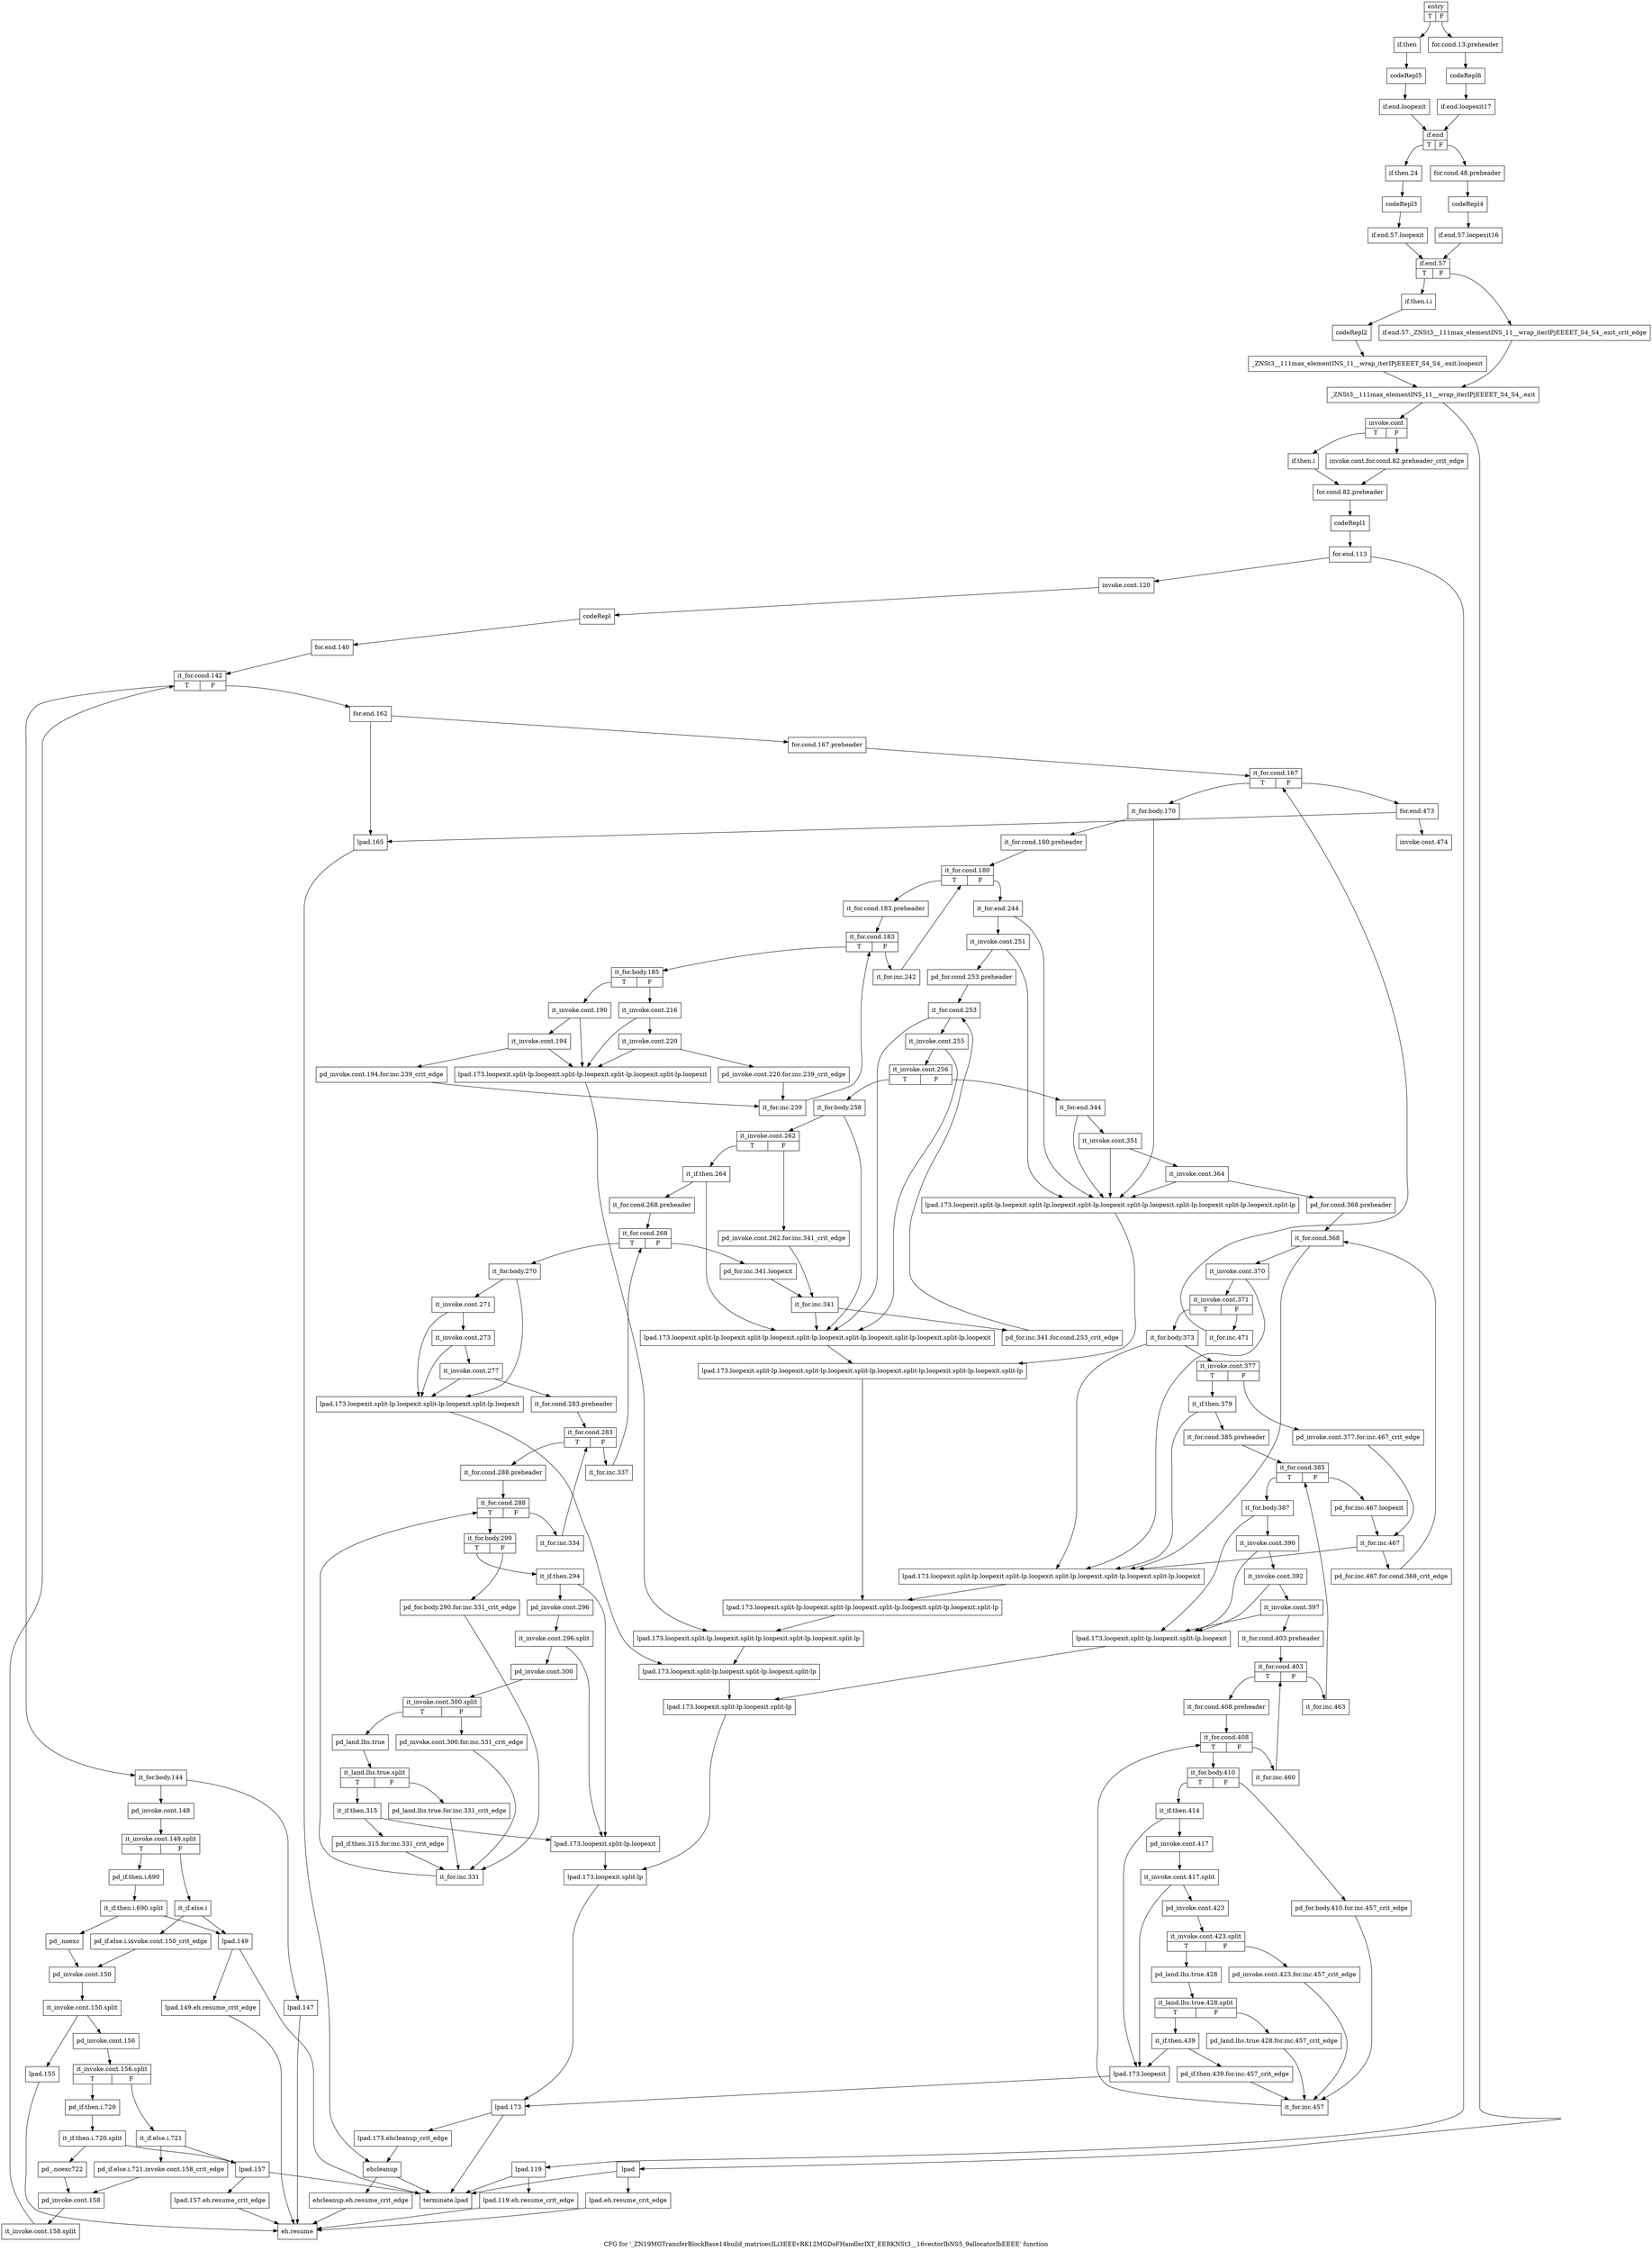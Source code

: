 digraph "CFG for '_ZN19MGTransferBlockBase14build_matricesILi3EEEvRK12MGDoFHandlerIXT_EERKNSt3__16vectorIbNS5_9allocatorIbEEEE' function" {
	label="CFG for '_ZN19MGTransferBlockBase14build_matricesILi3EEEvRK12MGDoFHandlerIXT_EERKNSt3__16vectorIbNS5_9allocatorIbEEEE' function";

	Node0x6531690 [shape=record,label="{entry|{<s0>T|<s1>F}}"];
	Node0x6531690:s0 -> Node0x6534680;
	Node0x6531690:s1 -> Node0x6534630;
	Node0x6534630 [shape=record,label="{for.cond.13.preheader}"];
	Node0x6534630 -> Node0x6534720;
	Node0x6534680 [shape=record,label="{if.then}"];
	Node0x6534680 -> Node0x65346d0;
	Node0x65346d0 [shape=record,label="{codeRepl5}"];
	Node0x65346d0 -> Node0x6534770;
	Node0x6534720 [shape=record,label="{codeRepl6}"];
	Node0x6534720 -> Node0x65347c0;
	Node0x6534770 [shape=record,label="{if.end.loopexit}"];
	Node0x6534770 -> Node0x6534810;
	Node0x65347c0 [shape=record,label="{if.end.loopexit17}"];
	Node0x65347c0 -> Node0x6534810;
	Node0x6534810 [shape=record,label="{if.end|{<s0>T|<s1>F}}"];
	Node0x6534810:s0 -> Node0x65348b0;
	Node0x6534810:s1 -> Node0x6534860;
	Node0x6534860 [shape=record,label="{for.cond.48.preheader}"];
	Node0x6534860 -> Node0x6534950;
	Node0x65348b0 [shape=record,label="{if.then.24}"];
	Node0x65348b0 -> Node0x6534900;
	Node0x6534900 [shape=record,label="{codeRepl3}"];
	Node0x6534900 -> Node0x65349a0;
	Node0x6534950 [shape=record,label="{codeRepl4}"];
	Node0x6534950 -> Node0x65349f0;
	Node0x65349a0 [shape=record,label="{if.end.57.loopexit}"];
	Node0x65349a0 -> Node0x6534a40;
	Node0x65349f0 [shape=record,label="{if.end.57.loopexit16}"];
	Node0x65349f0 -> Node0x6534a40;
	Node0x6534a40 [shape=record,label="{if.end.57|{<s0>T|<s1>F}}"];
	Node0x6534a40:s0 -> Node0x6534ae0;
	Node0x6534a40:s1 -> Node0x6534a90;
	Node0x6534a90 [shape=record,label="{if.end.57._ZNSt3__111max_elementINS_11__wrap_iterIPjEEEET_S4_S4_.exit_crit_edge}"];
	Node0x6534a90 -> Node0x6534bd0;
	Node0x6534ae0 [shape=record,label="{if.then.i.i}"];
	Node0x6534ae0 -> Node0x6534b30;
	Node0x6534b30 [shape=record,label="{codeRepl2}"];
	Node0x6534b30 -> Node0x6534b80;
	Node0x6534b80 [shape=record,label="{_ZNSt3__111max_elementINS_11__wrap_iterIPjEEEET_S4_S4_.exit.loopexit}"];
	Node0x6534b80 -> Node0x6534bd0;
	Node0x6534bd0 [shape=record,label="{_ZNSt3__111max_elementINS_11__wrap_iterIPjEEEET_S4_S4_.exit}"];
	Node0x6534bd0 -> Node0x6534c20;
	Node0x6534bd0 -> Node0x6534db0;
	Node0x6534c20 [shape=record,label="{invoke.cont|{<s0>T|<s1>F}}"];
	Node0x6534c20:s0 -> Node0x6534cc0;
	Node0x6534c20:s1 -> Node0x6534c70;
	Node0x6534c70 [shape=record,label="{invoke.cont.for.cond.82.preheader_crit_edge}"];
	Node0x6534c70 -> Node0x6534d10;
	Node0x6534cc0 [shape=record,label="{if.then.i}"];
	Node0x6534cc0 -> Node0x6534d10;
	Node0x6534d10 [shape=record,label="{for.cond.82.preheader}"];
	Node0x6534d10 -> Node0x6534d60;
	Node0x6534d60 [shape=record,label="{codeRepl1}"];
	Node0x6534d60 -> Node0x6534e50;
	Node0x6534db0 [shape=record,label="{lpad}"];
	Node0x6534db0 -> Node0x6534e00;
	Node0x6534db0 -> Node0x65379c0;
	Node0x6534e00 [shape=record,label="{lpad.eh.resume_crit_edge}"];
	Node0x6534e00 -> Node0x6537970;
	Node0x6534e50 [shape=record,label="{for.end.113}"];
	Node0x6534e50 -> Node0x6534ea0;
	Node0x6534e50 -> Node0x6534f40;
	Node0x6534ea0 [shape=record,label="{invoke.cont.120}"];
	Node0x6534ea0 -> Node0x6534ef0;
	Node0x6534ef0 [shape=record,label="{codeRepl}"];
	Node0x6534ef0 -> Node0x6534fe0;
	Node0x6534f40 [shape=record,label="{lpad.119}"];
	Node0x6534f40 -> Node0x6534f90;
	Node0x6534f40 -> Node0x65379c0;
	Node0x6534f90 [shape=record,label="{lpad.119.eh.resume_crit_edge}"];
	Node0x6534f90 -> Node0x6537970;
	Node0x6534fe0 [shape=record,label="{for.end.140}"];
	Node0x6534fe0 -> Node0x6535030;
	Node0x6535030 [shape=record,label="{it_for.cond.142|{<s0>T|<s1>F}}"];
	Node0x6535030:s0 -> Node0x6535080;
	Node0x6535030:s1 -> Node0x6535670;
	Node0x6535080 [shape=record,label="{it_for.body.144}"];
	Node0x6535080 -> Node0x65350d0;
	Node0x6535080 -> Node0x6535490;
	Node0x65350d0 [shape=record,label="{pd_invoke.cont.148}"];
	Node0x65350d0 -> Node0xada9490;
	Node0xada9490 [shape=record,label="{it_invoke.cont.148.split|{<s0>T|<s1>F}}"];
	Node0xada9490:s0 -> Node0x6535120;
	Node0xada9490:s1 -> Node0x65351c0;
	Node0x6535120 [shape=record,label="{pd_if.then.i.690}"];
	Node0x6535120 -> Node0xada9a40;
	Node0xada9a40 [shape=record,label="{it_if.then.i.690.split}"];
	Node0xada9a40 -> Node0x6535170;
	Node0xada9a40 -> Node0x65354e0;
	Node0x6535170 [shape=record,label="{pd_.noexc}"];
	Node0x6535170 -> Node0x6535260;
	Node0x65351c0 [shape=record,label="{it_if.else.i}"];
	Node0x65351c0 -> Node0x6535210;
	Node0x65351c0 -> Node0x65354e0;
	Node0x6535210 [shape=record,label="{pd_if.else.i.invoke.cont.150_crit_edge}"];
	Node0x6535210 -> Node0x6535260;
	Node0x6535260 [shape=record,label="{pd_invoke.cont.150}"];
	Node0x6535260 -> Node0xada8790;
	Node0xada8790 [shape=record,label="{it_invoke.cont.150.split}"];
	Node0xada8790 -> Node0x65352b0;
	Node0xada8790 -> Node0x6535580;
	Node0x65352b0 [shape=record,label="{pd_invoke.cont.156}"];
	Node0x65352b0 -> Node0xada9c90;
	Node0xada9c90 [shape=record,label="{it_invoke.cont.156.split|{<s0>T|<s1>F}}"];
	Node0xada9c90:s0 -> Node0x6535300;
	Node0xada9c90:s1 -> Node0x65353a0;
	Node0x6535300 [shape=record,label="{pd_if.then.i.720}"];
	Node0x6535300 -> Node0xada9e10;
	Node0xada9e10 [shape=record,label="{it_if.then.i.720.split}"];
	Node0xada9e10 -> Node0x6535350;
	Node0xada9e10 -> Node0x65355d0;
	Node0x6535350 [shape=record,label="{pd_.noexc722}"];
	Node0x6535350 -> Node0x6535440;
	Node0x65353a0 [shape=record,label="{it_if.else.i.721}"];
	Node0x65353a0 -> Node0x65353f0;
	Node0x65353a0 -> Node0x65355d0;
	Node0x65353f0 [shape=record,label="{pd_if.else.i.721.invoke.cont.158_crit_edge}"];
	Node0x65353f0 -> Node0x6535440;
	Node0x6535440 [shape=record,label="{pd_invoke.cont.158}"];
	Node0x6535440 -> Node0xada9f80;
	Node0xada9f80 [shape=record,label="{it_invoke.cont.158.split}"];
	Node0xada9f80 -> Node0x6535030;
	Node0x6535490 [shape=record,label="{lpad.147}"];
	Node0x6535490 -> Node0x6537970;
	Node0x65354e0 [shape=record,label="{lpad.149}"];
	Node0x65354e0 -> Node0x6535530;
	Node0x65354e0 -> Node0x65379c0;
	Node0x6535530 [shape=record,label="{lpad.149.eh.resume_crit_edge}"];
	Node0x6535530 -> Node0x6537970;
	Node0x6535580 [shape=record,label="{lpad.155}"];
	Node0x6535580 -> Node0x6537970;
	Node0x65355d0 [shape=record,label="{lpad.157}"];
	Node0x65355d0 -> Node0x6535620;
	Node0x65355d0 -> Node0x65379c0;
	Node0x6535620 [shape=record,label="{lpad.157.eh.resume_crit_edge}"];
	Node0x6535620 -> Node0x6537970;
	Node0x6535670 [shape=record,label="{for.end.162}"];
	Node0x6535670 -> Node0x65356c0;
	Node0x6535670 -> Node0x6535a30;
	Node0x65356c0 [shape=record,label="{for.cond.167.preheader}"];
	Node0x65356c0 -> Node0x6535710;
	Node0x6535710 [shape=record,label="{it_for.cond.167|{<s0>T|<s1>F}}"];
	Node0x6535710:s0 -> Node0x6535760;
	Node0x6535710:s1 -> Node0x6537830;
	Node0x6535760 [shape=record,label="{it_for.body.170}"];
	Node0x6535760 -> Node0x65357b0;
	Node0x6535760 -> Node0x6535cb0;
	Node0x65357b0 [shape=record,label="{it_for.cond.180.preheader}"];
	Node0x65357b0 -> Node0x6535800;
	Node0x6535800 [shape=record,label="{it_for.cond.180|{<s0>T|<s1>F}}"];
	Node0x6535800:s0 -> Node0x6535850;
	Node0x6535800:s1 -> Node0x6536110;
	Node0x6535850 [shape=record,label="{it_for.cond.183.preheader}"];
	Node0x6535850 -> Node0x65358a0;
	Node0x65358a0 [shape=record,label="{it_for.cond.183|{<s0>T|<s1>F}}"];
	Node0x65358a0:s0 -> Node0x65358f0;
	Node0x65358a0:s1 -> Node0x65360c0;
	Node0x65358f0 [shape=record,label="{it_for.body.185|{<s0>T|<s1>F}}"];
	Node0x65358f0:s0 -> Node0x6535940;
	Node0x65358f0:s1 -> Node0x6535f80;
	Node0x6535940 [shape=record,label="{it_invoke.cont.190}"];
	Node0x6535940 -> Node0x6535990;
	Node0x6535940 -> Node0x6535bc0;
	Node0x6535990 [shape=record,label="{it_invoke.cont.194}"];
	Node0x6535990 -> Node0x65359e0;
	Node0x6535990 -> Node0x6535bc0;
	Node0x65359e0 [shape=record,label="{pd_invoke.cont.194.for.inc.239_crit_edge}"];
	Node0x65359e0 -> Node0x6536070;
	Node0x6535a30 [shape=record,label="{lpad.165}"];
	Node0x6535a30 -> Node0x65378d0;
	Node0x6535a80 [shape=record,label="{lpad.173.loopexit}"];
	Node0x6535a80 -> Node0x6535ee0;
	Node0x6535ad0 [shape=record,label="{lpad.173.loopexit.split-lp.loopexit}"];
	Node0x6535ad0 -> Node0x6535e90;
	Node0x6535b20 [shape=record,label="{lpad.173.loopexit.split-lp.loopexit.split-lp.loopexit}"];
	Node0x6535b20 -> Node0x6535e40;
	Node0x6535b70 [shape=record,label="{lpad.173.loopexit.split-lp.loopexit.split-lp.loopexit.split-lp.loopexit}"];
	Node0x6535b70 -> Node0x6535df0;
	Node0x6535bc0 [shape=record,label="{lpad.173.loopexit.split-lp.loopexit.split-lp.loopexit.split-lp.loopexit.split-lp.loopexit}"];
	Node0x6535bc0 -> Node0x6535da0;
	Node0x6535c10 [shape=record,label="{lpad.173.loopexit.split-lp.loopexit.split-lp.loopexit.split-lp.loopexit.split-lp.loopexit.split-lp.loopexit}"];
	Node0x6535c10 -> Node0x6535d50;
	Node0x6535c60 [shape=record,label="{lpad.173.loopexit.split-lp.loopexit.split-lp.loopexit.split-lp.loopexit.split-lp.loopexit.split-lp.loopexit.split-lp.loopexit}"];
	Node0x6535c60 -> Node0x6535d00;
	Node0x6535cb0 [shape=record,label="{lpad.173.loopexit.split-lp.loopexit.split-lp.loopexit.split-lp.loopexit.split-lp.loopexit.split-lp.loopexit.split-lp.loopexit.split-lp}"];
	Node0x6535cb0 -> Node0x6535d00;
	Node0x6535d00 [shape=record,label="{lpad.173.loopexit.split-lp.loopexit.split-lp.loopexit.split-lp.loopexit.split-lp.loopexit.split-lp.loopexit.split-lp}"];
	Node0x6535d00 -> Node0x6535d50;
	Node0x6535d50 [shape=record,label="{lpad.173.loopexit.split-lp.loopexit.split-lp.loopexit.split-lp.loopexit.split-lp.loopexit.split-lp}"];
	Node0x6535d50 -> Node0x6535da0;
	Node0x6535da0 [shape=record,label="{lpad.173.loopexit.split-lp.loopexit.split-lp.loopexit.split-lp.loopexit.split-lp}"];
	Node0x6535da0 -> Node0x6535df0;
	Node0x6535df0 [shape=record,label="{lpad.173.loopexit.split-lp.loopexit.split-lp.loopexit.split-lp}"];
	Node0x6535df0 -> Node0x6535e40;
	Node0x6535e40 [shape=record,label="{lpad.173.loopexit.split-lp.loopexit.split-lp}"];
	Node0x6535e40 -> Node0x6535e90;
	Node0x6535e90 [shape=record,label="{lpad.173.loopexit.split-lp}"];
	Node0x6535e90 -> Node0x6535ee0;
	Node0x6535ee0 [shape=record,label="{lpad.173}"];
	Node0x6535ee0 -> Node0x6535f30;
	Node0x6535ee0 -> Node0x65379c0;
	Node0x6535f30 [shape=record,label="{lpad.173.ehcleanup_crit_edge}"];
	Node0x6535f30 -> Node0x65378d0;
	Node0x6535f80 [shape=record,label="{it_invoke.cont.216}"];
	Node0x6535f80 -> Node0x6535fd0;
	Node0x6535f80 -> Node0x6535bc0;
	Node0x6535fd0 [shape=record,label="{it_invoke.cont.220}"];
	Node0x6535fd0 -> Node0x6536020;
	Node0x6535fd0 -> Node0x6535bc0;
	Node0x6536020 [shape=record,label="{pd_invoke.cont.220.for.inc.239_crit_edge}"];
	Node0x6536020 -> Node0x6536070;
	Node0x6536070 [shape=record,label="{it_for.inc.239}"];
	Node0x6536070 -> Node0x65358a0;
	Node0x65360c0 [shape=record,label="{it_for.inc.242}"];
	Node0x65360c0 -> Node0x6535800;
	Node0x6536110 [shape=record,label="{it_for.end.244}"];
	Node0x6536110 -> Node0x6536160;
	Node0x6536110 -> Node0x6535cb0;
	Node0x6536160 [shape=record,label="{it_invoke.cont.251}"];
	Node0x6536160 -> Node0x65361b0;
	Node0x6536160 -> Node0x6535cb0;
	Node0x65361b0 [shape=record,label="{pd_for.cond.253.preheader}"];
	Node0x65361b0 -> Node0x6536200;
	Node0x6536200 [shape=record,label="{it_for.cond.253}"];
	Node0x6536200 -> Node0x6536250;
	Node0x6536200 -> Node0x6535c60;
	Node0x6536250 [shape=record,label="{it_invoke.cont.255}"];
	Node0x6536250 -> Node0x65362a0;
	Node0x6536250 -> Node0x6535c60;
	Node0x65362a0 [shape=record,label="{it_invoke.cont.256|{<s0>T|<s1>F}}"];
	Node0x65362a0:s0 -> Node0x65362f0;
	Node0x65362a0:s1 -> Node0x6536c50;
	Node0x65362f0 [shape=record,label="{it_for.body.258}"];
	Node0x65362f0 -> Node0x6536340;
	Node0x65362f0 -> Node0x6535c60;
	Node0x6536340 [shape=record,label="{it_invoke.cont.262|{<s0>T|<s1>F}}"];
	Node0x6536340:s0 -> Node0x65363e0;
	Node0x6536340:s1 -> Node0x6536390;
	Node0x6536390 [shape=record,label="{pd_invoke.cont.262.for.inc.341_crit_edge}"];
	Node0x6536390 -> Node0x6536bb0;
	Node0x65363e0 [shape=record,label="{it_if.then.264}"];
	Node0x65363e0 -> Node0x6536430;
	Node0x65363e0 -> Node0x6535c60;
	Node0x6536430 [shape=record,label="{it_for.cond.268.preheader}"];
	Node0x6536430 -> Node0x6536480;
	Node0x6536480 [shape=record,label="{it_for.cond.268|{<s0>T|<s1>F}}"];
	Node0x6536480:s0 -> Node0x65364d0;
	Node0x6536480:s1 -> Node0x6536b60;
	Node0x65364d0 [shape=record,label="{it_for.body.270}"];
	Node0x65364d0 -> Node0x6536520;
	Node0x65364d0 -> Node0x6535b70;
	Node0x6536520 [shape=record,label="{it_invoke.cont.271}"];
	Node0x6536520 -> Node0x6536570;
	Node0x6536520 -> Node0x6535b70;
	Node0x6536570 [shape=record,label="{it_invoke.cont.273}"];
	Node0x6536570 -> Node0x65365c0;
	Node0x6536570 -> Node0x6535b70;
	Node0x65365c0 [shape=record,label="{it_invoke.cont.277}"];
	Node0x65365c0 -> Node0x6536610;
	Node0x65365c0 -> Node0x6535b70;
	Node0x6536610 [shape=record,label="{it_for.cond.283.preheader}"];
	Node0x6536610 -> Node0x6536660;
	Node0x6536660 [shape=record,label="{it_for.cond.283|{<s0>T|<s1>F}}"];
	Node0x6536660:s0 -> Node0x65366b0;
	Node0x6536660:s1 -> Node0x6536b10;
	Node0x65366b0 [shape=record,label="{it_for.cond.288.preheader}"];
	Node0x65366b0 -> Node0x6536700;
	Node0x6536700 [shape=record,label="{it_for.cond.288|{<s0>T|<s1>F}}"];
	Node0x6536700:s0 -> Node0x6536750;
	Node0x6536700:s1 -> Node0x6536ac0;
	Node0x6536750 [shape=record,label="{it_for.body.290|{<s0>T|<s1>F}}"];
	Node0x6536750:s0 -> Node0x65367f0;
	Node0x6536750:s1 -> Node0x65367a0;
	Node0x65367a0 [shape=record,label="{pd_for.body.290.for.inc.331_crit_edge}"];
	Node0x65367a0 -> Node0x6536a70;
	Node0x65367f0 [shape=record,label="{it_if.then.294}"];
	Node0x65367f0 -> Node0x6536840;
	Node0x65367f0 -> Node0x6535ad0;
	Node0x6536840 [shape=record,label="{pd_invoke.cont.296}"];
	Node0x6536840 -> Node0xada3fc0;
	Node0xada3fc0 [shape=record,label="{it_invoke.cont.296.split}"];
	Node0xada3fc0 -> Node0x6536890;
	Node0xada3fc0 -> Node0x6535ad0;
	Node0x6536890 [shape=record,label="{pd_invoke.cont.300}"];
	Node0x6536890 -> Node0xacd50f0;
	Node0xacd50f0 [shape=record,label="{it_invoke.cont.300.split|{<s0>T|<s1>F}}"];
	Node0xacd50f0:s0 -> Node0x6536930;
	Node0xacd50f0:s1 -> Node0x65368e0;
	Node0x65368e0 [shape=record,label="{pd_invoke.cont.300.for.inc.331_crit_edge}"];
	Node0x65368e0 -> Node0x6536a70;
	Node0x6536930 [shape=record,label="{pd_land.lhs.true}"];
	Node0x6536930 -> Node0xabe18e0;
	Node0xabe18e0 [shape=record,label="{it_land.lhs.true.split|{<s0>T|<s1>F}}"];
	Node0xabe18e0:s0 -> Node0x65369d0;
	Node0xabe18e0:s1 -> Node0x6536980;
	Node0x6536980 [shape=record,label="{pd_land.lhs.true.for.inc.331_crit_edge}"];
	Node0x6536980 -> Node0x6536a70;
	Node0x65369d0 [shape=record,label="{it_if.then.315}"];
	Node0x65369d0 -> Node0x6536a20;
	Node0x65369d0 -> Node0x6535ad0;
	Node0x6536a20 [shape=record,label="{pd_if.then.315.for.inc.331_crit_edge}"];
	Node0x6536a20 -> Node0x6536a70;
	Node0x6536a70 [shape=record,label="{it_for.inc.331}"];
	Node0x6536a70 -> Node0x6536700;
	Node0x6536ac0 [shape=record,label="{it_for.inc.334}"];
	Node0x6536ac0 -> Node0x6536660;
	Node0x6536b10 [shape=record,label="{it_for.inc.337}"];
	Node0x6536b10 -> Node0x6536480;
	Node0x6536b60 [shape=record,label="{pd_for.inc.341.loopexit}"];
	Node0x6536b60 -> Node0x6536bb0;
	Node0x6536bb0 [shape=record,label="{it_for.inc.341}"];
	Node0x6536bb0 -> Node0x6536c00;
	Node0x6536bb0 -> Node0x6535c60;
	Node0x6536c00 [shape=record,label="{pd_for.inc.341.for.cond.253_crit_edge}"];
	Node0x6536c00 -> Node0x6536200;
	Node0x6536c50 [shape=record,label="{it_for.end.344}"];
	Node0x6536c50 -> Node0x6536ca0;
	Node0x6536c50 -> Node0x6535cb0;
	Node0x6536ca0 [shape=record,label="{it_invoke.cont.351}"];
	Node0x6536ca0 -> Node0x6536cf0;
	Node0x6536ca0 -> Node0x6535cb0;
	Node0x6536cf0 [shape=record,label="{it_invoke.cont.364}"];
	Node0x6536cf0 -> Node0x6536d40;
	Node0x6536cf0 -> Node0x6535cb0;
	Node0x6536d40 [shape=record,label="{pd_for.cond.368.preheader}"];
	Node0x6536d40 -> Node0x6536d90;
	Node0x6536d90 [shape=record,label="{it_for.cond.368}"];
	Node0x6536d90 -> Node0x6536de0;
	Node0x6536d90 -> Node0x6535c10;
	Node0x6536de0 [shape=record,label="{it_invoke.cont.370}"];
	Node0x6536de0 -> Node0x6536e30;
	Node0x6536de0 -> Node0x6535c10;
	Node0x6536e30 [shape=record,label="{it_invoke.cont.371|{<s0>T|<s1>F}}"];
	Node0x6536e30:s0 -> Node0x6536e80;
	Node0x6536e30:s1 -> Node0x65377e0;
	Node0x6536e80 [shape=record,label="{it_for.body.373}"];
	Node0x6536e80 -> Node0x6536ed0;
	Node0x6536e80 -> Node0x6535c10;
	Node0x6536ed0 [shape=record,label="{it_invoke.cont.377|{<s0>T|<s1>F}}"];
	Node0x6536ed0:s0 -> Node0x6536f70;
	Node0x6536ed0:s1 -> Node0x6536f20;
	Node0x6536f20 [shape=record,label="{pd_invoke.cont.377.for.inc.467_crit_edge}"];
	Node0x6536f20 -> Node0x6537740;
	Node0x6536f70 [shape=record,label="{it_if.then.379}"];
	Node0x6536f70 -> Node0x6536fc0;
	Node0x6536f70 -> Node0x6535c10;
	Node0x6536fc0 [shape=record,label="{it_for.cond.385.preheader}"];
	Node0x6536fc0 -> Node0x6537010;
	Node0x6537010 [shape=record,label="{it_for.cond.385|{<s0>T|<s1>F}}"];
	Node0x6537010:s0 -> Node0x6537060;
	Node0x6537010:s1 -> Node0x65376f0;
	Node0x6537060 [shape=record,label="{it_for.body.387}"];
	Node0x6537060 -> Node0x65370b0;
	Node0x6537060 -> Node0x6535b20;
	Node0x65370b0 [shape=record,label="{it_invoke.cont.390}"];
	Node0x65370b0 -> Node0x6537100;
	Node0x65370b0 -> Node0x6535b20;
	Node0x6537100 [shape=record,label="{it_invoke.cont.392}"];
	Node0x6537100 -> Node0x6537150;
	Node0x6537100 -> Node0x6535b20;
	Node0x6537150 [shape=record,label="{it_invoke.cont.397}"];
	Node0x6537150 -> Node0x65371a0;
	Node0x6537150 -> Node0x6535b20;
	Node0x65371a0 [shape=record,label="{it_for.cond.403.preheader}"];
	Node0x65371a0 -> Node0x65371f0;
	Node0x65371f0 [shape=record,label="{it_for.cond.403|{<s0>T|<s1>F}}"];
	Node0x65371f0:s0 -> Node0x6537240;
	Node0x65371f0:s1 -> Node0x65376a0;
	Node0x6537240 [shape=record,label="{it_for.cond.408.preheader}"];
	Node0x6537240 -> Node0x6537290;
	Node0x6537290 [shape=record,label="{it_for.cond.408|{<s0>T|<s1>F}}"];
	Node0x6537290:s0 -> Node0x65372e0;
	Node0x6537290:s1 -> Node0x6537650;
	Node0x65372e0 [shape=record,label="{it_for.body.410|{<s0>T|<s1>F}}"];
	Node0x65372e0:s0 -> Node0x6537380;
	Node0x65372e0:s1 -> Node0x6537330;
	Node0x6537330 [shape=record,label="{pd_for.body.410.for.inc.457_crit_edge}"];
	Node0x6537330 -> Node0x6537600;
	Node0x6537380 [shape=record,label="{it_if.then.414}"];
	Node0x6537380 -> Node0x65373d0;
	Node0x6537380 -> Node0x6535a80;
	Node0x65373d0 [shape=record,label="{pd_invoke.cont.417}"];
	Node0x65373d0 -> Node0xabe51f0;
	Node0xabe51f0 [shape=record,label="{it_invoke.cont.417.split}"];
	Node0xabe51f0 -> Node0x6537420;
	Node0xabe51f0 -> Node0x6535a80;
	Node0x6537420 [shape=record,label="{pd_invoke.cont.423}"];
	Node0x6537420 -> Node0xacd4f50;
	Node0xacd4f50 [shape=record,label="{it_invoke.cont.423.split|{<s0>T|<s1>F}}"];
	Node0xacd4f50:s0 -> Node0x65374c0;
	Node0xacd4f50:s1 -> Node0x6537470;
	Node0x6537470 [shape=record,label="{pd_invoke.cont.423.for.inc.457_crit_edge}"];
	Node0x6537470 -> Node0x6537600;
	Node0x65374c0 [shape=record,label="{pd_land.lhs.true.428}"];
	Node0x65374c0 -> Node0xabe50f0;
	Node0xabe50f0 [shape=record,label="{it_land.lhs.true.428.split|{<s0>T|<s1>F}}"];
	Node0xabe50f0:s0 -> Node0x6537560;
	Node0xabe50f0:s1 -> Node0x6537510;
	Node0x6537510 [shape=record,label="{pd_land.lhs.true.428.for.inc.457_crit_edge}"];
	Node0x6537510 -> Node0x6537600;
	Node0x6537560 [shape=record,label="{it_if.then.439}"];
	Node0x6537560 -> Node0x65375b0;
	Node0x6537560 -> Node0x6535a80;
	Node0x65375b0 [shape=record,label="{pd_if.then.439.for.inc.457_crit_edge}"];
	Node0x65375b0 -> Node0x6537600;
	Node0x6537600 [shape=record,label="{it_for.inc.457}"];
	Node0x6537600 -> Node0x6537290;
	Node0x6537650 [shape=record,label="{it_for.inc.460}"];
	Node0x6537650 -> Node0x65371f0;
	Node0x65376a0 [shape=record,label="{it_for.inc.463}"];
	Node0x65376a0 -> Node0x6537010;
	Node0x65376f0 [shape=record,label="{pd_for.inc.467.loopexit}"];
	Node0x65376f0 -> Node0x6537740;
	Node0x6537740 [shape=record,label="{it_for.inc.467}"];
	Node0x6537740 -> Node0x6537790;
	Node0x6537740 -> Node0x6535c10;
	Node0x6537790 [shape=record,label="{pd_for.inc.467.for.cond.368_crit_edge}"];
	Node0x6537790 -> Node0x6536d90;
	Node0x65377e0 [shape=record,label="{it_for.inc.471}"];
	Node0x65377e0 -> Node0x6535710;
	Node0x6537830 [shape=record,label="{for.end.473}"];
	Node0x6537830 -> Node0x6537880;
	Node0x6537830 -> Node0x6535a30;
	Node0x6537880 [shape=record,label="{invoke.cont.474}"];
	Node0x65378d0 [shape=record,label="{ehcleanup}"];
	Node0x65378d0 -> Node0x6537920;
	Node0x65378d0 -> Node0x65379c0;
	Node0x6537920 [shape=record,label="{ehcleanup.eh.resume_crit_edge}"];
	Node0x6537920 -> Node0x6537970;
	Node0x6537970 [shape=record,label="{eh.resume}"];
	Node0x65379c0 [shape=record,label="{terminate.lpad}"];
}

